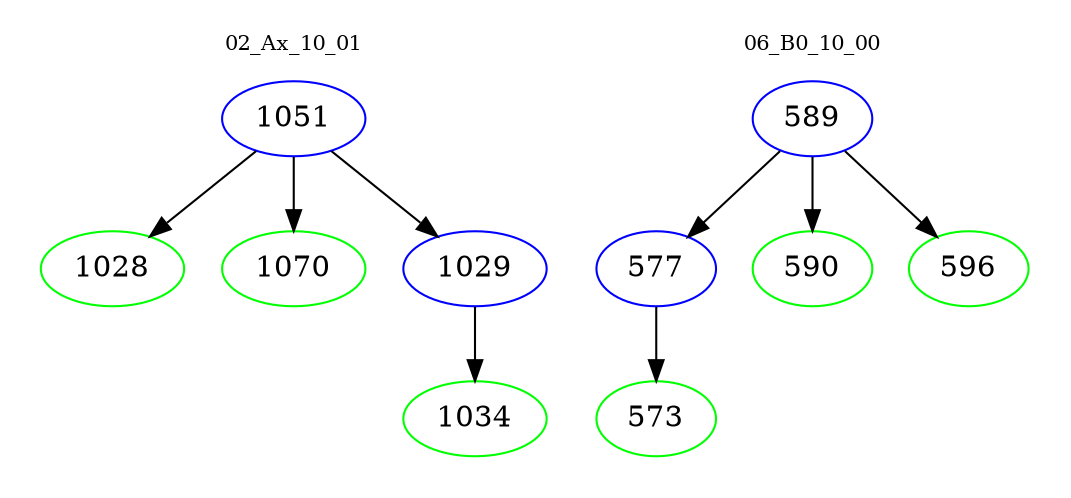 digraph{
subgraph cluster_0 {
color = white
label = "02_Ax_10_01";
fontsize=10;
T0_1051 [label="1051", color="blue"]
T0_1051 -> T0_1028 [color="black"]
T0_1028 [label="1028", color="green"]
T0_1051 -> T0_1070 [color="black"]
T0_1070 [label="1070", color="green"]
T0_1051 -> T0_1029 [color="black"]
T0_1029 [label="1029", color="blue"]
T0_1029 -> T0_1034 [color="black"]
T0_1034 [label="1034", color="green"]
}
subgraph cluster_1 {
color = white
label = "06_B0_10_00";
fontsize=10;
T1_589 [label="589", color="blue"]
T1_589 -> T1_577 [color="black"]
T1_577 [label="577", color="blue"]
T1_577 -> T1_573 [color="black"]
T1_573 [label="573", color="green"]
T1_589 -> T1_590 [color="black"]
T1_590 [label="590", color="green"]
T1_589 -> T1_596 [color="black"]
T1_596 [label="596", color="green"]
}
}

